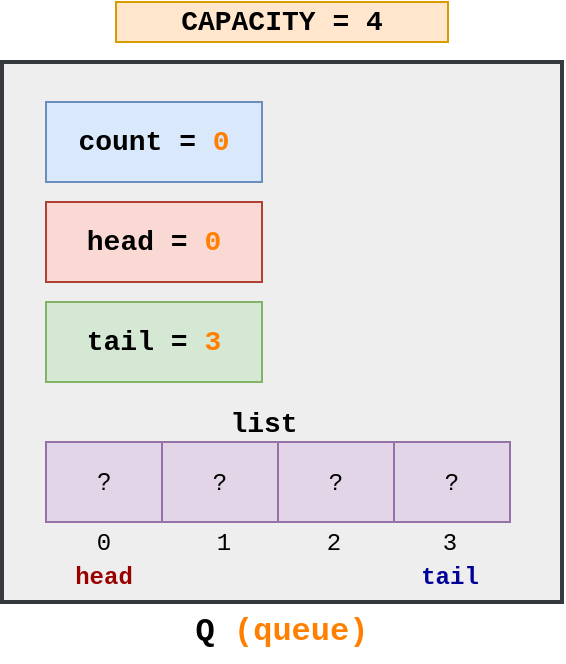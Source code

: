 <mxfile version="24.6.4" type="device">
  <diagram name="Página-1" id="jQoiph2c1nl-3ZJ2nl2n">
    <mxGraphModel dx="733" dy="443" grid="1" gridSize="10" guides="1" tooltips="1" connect="1" arrows="1" fold="1" page="1" pageScale="1" pageWidth="827" pageHeight="1169" math="0" shadow="0">
      <root>
        <mxCell id="0" />
        <mxCell id="1" parent="0" />
        <mxCell id="ubtdTgMfM5pFlHBN-9Op-3" value="" style="group" vertex="1" connectable="0" parent="1">
          <mxGeometry x="50" y="270" width="280" height="330" as="geometry" />
        </mxCell>
        <mxCell id="DvdFpIc3kAiTPLH7OsFK-3" value="" style="rounded=0;whiteSpace=wrap;html=1;fillColor=#eeeeee;strokeColor=#36393D;strokeWidth=2;" parent="ubtdTgMfM5pFlHBN-9Op-3" vertex="1">
          <mxGeometry y="30" width="280" height="270" as="geometry" />
        </mxCell>
        <mxCell id="DvdFpIc3kAiTPLH7OsFK-4" value="&lt;font style=&quot;font-size: 14px;&quot; face=&quot;Courier New&quot;&gt;&lt;b&gt;count = &lt;font color=&quot;#ff8000&quot;&gt;0&lt;/font&gt;&lt;/b&gt;&lt;/font&gt;" style="rounded=0;whiteSpace=wrap;html=1;fillColor=#dae8fc;strokeColor=#6C8EBF;" parent="ubtdTgMfM5pFlHBN-9Op-3" vertex="1">
          <mxGeometry x="22" y="50" width="108" height="40" as="geometry" />
        </mxCell>
        <mxCell id="DvdFpIc3kAiTPLH7OsFK-6" value="&lt;font style=&quot;font-size: 16px;&quot; face=&quot;Courier New&quot;&gt;&lt;b&gt;Q &lt;font color=&quot;#ff8000&quot;&gt;(&lt;/font&gt;&lt;/b&gt;&lt;/font&gt;&lt;font color=&quot;#ff8000&quot;&gt;&lt;b style=&quot;font-family: &amp;quot;Courier New&amp;quot;; font-size: 16px;&quot;&gt;queue&lt;/b&gt;&lt;font style=&quot;font-size: 16px;&quot; face=&quot;Courier New&quot;&gt;&lt;b&gt;)&lt;/b&gt;&lt;/font&gt;&lt;/font&gt;" style="text;html=1;align=center;verticalAlign=middle;whiteSpace=wrap;rounded=0;" parent="ubtdTgMfM5pFlHBN-9Op-3" vertex="1">
          <mxGeometry x="95" y="300" width="90" height="30" as="geometry" />
        </mxCell>
        <mxCell id="DvdFpIc3kAiTPLH7OsFK-7" value="&lt;font style=&quot;font-size: 14px;&quot; face=&quot;Courier New&quot;&gt;&lt;b&gt;head = &lt;font color=&quot;#ff8000&quot;&gt;0&lt;/font&gt;&lt;/b&gt;&lt;/font&gt;" style="rounded=0;whiteSpace=wrap;html=1;fillColor=#fad9d5;strokeColor=#ae4132;" parent="ubtdTgMfM5pFlHBN-9Op-3" vertex="1">
          <mxGeometry x="22" y="100" width="108" height="40" as="geometry" />
        </mxCell>
        <mxCell id="yQ9D3G-4GoF_5dVMJYFF-2" value="&lt;font style=&quot;font-size: 14px;&quot; face=&quot;Courier New&quot;&gt;&lt;b&gt;CAPACITY = 4&lt;/b&gt;&lt;/font&gt;" style="rounded=0;whiteSpace=wrap;html=1;fillColor=#ffe6cc;strokeColor=#d79b00;" parent="ubtdTgMfM5pFlHBN-9Op-3" vertex="1">
          <mxGeometry x="57" width="166" height="20" as="geometry" />
        </mxCell>
        <mxCell id="yQ9D3G-4GoF_5dVMJYFF-3" value="&lt;font style=&quot;font-size: 14px;&quot; face=&quot;Courier New&quot;&gt;&lt;b&gt;tail&amp;nbsp;&lt;/b&gt;&lt;/font&gt;&lt;b style=&quot;font-family: &amp;quot;Courier New&amp;quot;; font-size: 14px;&quot;&gt;= &lt;font color=&quot;#ff8000&quot;&gt;3&lt;/font&gt;&lt;/b&gt;" style="rounded=0;whiteSpace=wrap;html=1;fillColor=#d5e8d4;strokeColor=#82b366;" parent="ubtdTgMfM5pFlHBN-9Op-3" vertex="1">
          <mxGeometry x="22" y="150" width="108" height="40" as="geometry" />
        </mxCell>
        <mxCell id="yQ9D3G-4GoF_5dVMJYFF-15" value="" style="group" parent="ubtdTgMfM5pFlHBN-9Op-3" vertex="1" connectable="0">
          <mxGeometry x="22" y="196" width="232" height="104" as="geometry" />
        </mxCell>
        <mxCell id="yQ9D3G-4GoF_5dVMJYFF-8" value="" style="group" parent="yQ9D3G-4GoF_5dVMJYFF-15" vertex="1" connectable="0">
          <mxGeometry y="24" width="232" height="40" as="geometry" />
        </mxCell>
        <mxCell id="yQ9D3G-4GoF_5dVMJYFF-4" value="?" style="rounded=0;whiteSpace=wrap;html=1;fillColor=#e1d5e7;strokeColor=#9673a6;" parent="yQ9D3G-4GoF_5dVMJYFF-8" vertex="1">
          <mxGeometry width="58" height="40" as="geometry" />
        </mxCell>
        <mxCell id="yQ9D3G-4GoF_5dVMJYFF-5" value="&lt;font style=&quot;font-size: 12px;&quot; face=&quot;Courier New&quot;&gt;?&lt;/font&gt;" style="rounded=0;whiteSpace=wrap;html=1;fillColor=#e1d5e7;strokeColor=#9673a6;" parent="yQ9D3G-4GoF_5dVMJYFF-8" vertex="1">
          <mxGeometry x="58" width="58" height="40" as="geometry" />
        </mxCell>
        <mxCell id="yQ9D3G-4GoF_5dVMJYFF-6" value="&lt;font style=&quot;font-size: 12px;&quot; face=&quot;Courier New&quot;&gt;?&lt;/font&gt;" style="rounded=0;whiteSpace=wrap;html=1;fillColor=#e1d5e7;strokeColor=#9673a6;" parent="yQ9D3G-4GoF_5dVMJYFF-8" vertex="1">
          <mxGeometry x="116" width="58" height="40" as="geometry" />
        </mxCell>
        <mxCell id="yQ9D3G-4GoF_5dVMJYFF-7" value="&lt;font style=&quot;font-size: 12px;&quot; face=&quot;Courier New&quot;&gt;?&lt;/font&gt;" style="rounded=0;whiteSpace=wrap;html=1;fillColor=#e1d5e7;strokeColor=#9673a6;" parent="yQ9D3G-4GoF_5dVMJYFF-8" vertex="1">
          <mxGeometry x="174" width="58" height="40" as="geometry" />
        </mxCell>
        <mxCell id="yQ9D3G-4GoF_5dVMJYFF-9" value="&lt;font style=&quot;font-size: 14px;&quot; face=&quot;Courier New&quot;&gt;&lt;b&gt;list&lt;/b&gt;&lt;/font&gt;" style="text;html=1;align=center;verticalAlign=middle;whiteSpace=wrap;rounded=0;" parent="yQ9D3G-4GoF_5dVMJYFF-15" vertex="1">
          <mxGeometry x="79" width="60" height="30" as="geometry" />
        </mxCell>
        <mxCell id="yQ9D3G-4GoF_5dVMJYFF-11" value="&lt;font face=&quot;Courier New&quot;&gt;0&lt;/font&gt;" style="text;html=1;align=center;verticalAlign=middle;whiteSpace=wrap;rounded=0;" parent="yQ9D3G-4GoF_5dVMJYFF-15" vertex="1">
          <mxGeometry x="19" y="64" width="20" height="20" as="geometry" />
        </mxCell>
        <mxCell id="yQ9D3G-4GoF_5dVMJYFF-12" value="&lt;font face=&quot;Courier New&quot;&gt;1&lt;/font&gt;" style="text;html=1;align=center;verticalAlign=middle;whiteSpace=wrap;rounded=0;" parent="yQ9D3G-4GoF_5dVMJYFF-15" vertex="1">
          <mxGeometry x="79" y="64" width="20" height="20" as="geometry" />
        </mxCell>
        <mxCell id="yQ9D3G-4GoF_5dVMJYFF-13" value="&lt;font face=&quot;Courier New&quot;&gt;2&lt;/font&gt;" style="text;html=1;align=center;verticalAlign=middle;whiteSpace=wrap;rounded=0;" parent="yQ9D3G-4GoF_5dVMJYFF-15" vertex="1">
          <mxGeometry x="134" y="64" width="20" height="20" as="geometry" />
        </mxCell>
        <mxCell id="yQ9D3G-4GoF_5dVMJYFF-14" value="&lt;font face=&quot;Courier New&quot;&gt;3&lt;/font&gt;" style="text;html=1;align=center;verticalAlign=middle;whiteSpace=wrap;rounded=0;" parent="yQ9D3G-4GoF_5dVMJYFF-15" vertex="1">
          <mxGeometry x="192" y="64" width="20" height="20" as="geometry" />
        </mxCell>
        <mxCell id="ubtdTgMfM5pFlHBN-9Op-1" value="&lt;font color=&quot;#000099&quot; face=&quot;Courier New&quot;&gt;&lt;b style=&quot;&quot;&gt;tail&lt;/b&gt;&lt;/font&gt;" style="text;html=1;align=center;verticalAlign=middle;whiteSpace=wrap;rounded=0;" vertex="1" parent="yQ9D3G-4GoF_5dVMJYFF-15">
          <mxGeometry x="172" y="81" width="60" height="20" as="geometry" />
        </mxCell>
        <mxCell id="ubtdTgMfM5pFlHBN-9Op-2" value="&lt;font color=&quot;#990000&quot; face=&quot;Courier New&quot;&gt;&lt;b style=&quot;&quot;&gt;head&lt;/b&gt;&lt;/font&gt;" style="text;html=1;align=center;verticalAlign=middle;whiteSpace=wrap;rounded=0;" vertex="1" parent="yQ9D3G-4GoF_5dVMJYFF-15">
          <mxGeometry x="-1" y="81" width="60" height="20" as="geometry" />
        </mxCell>
      </root>
    </mxGraphModel>
  </diagram>
</mxfile>
